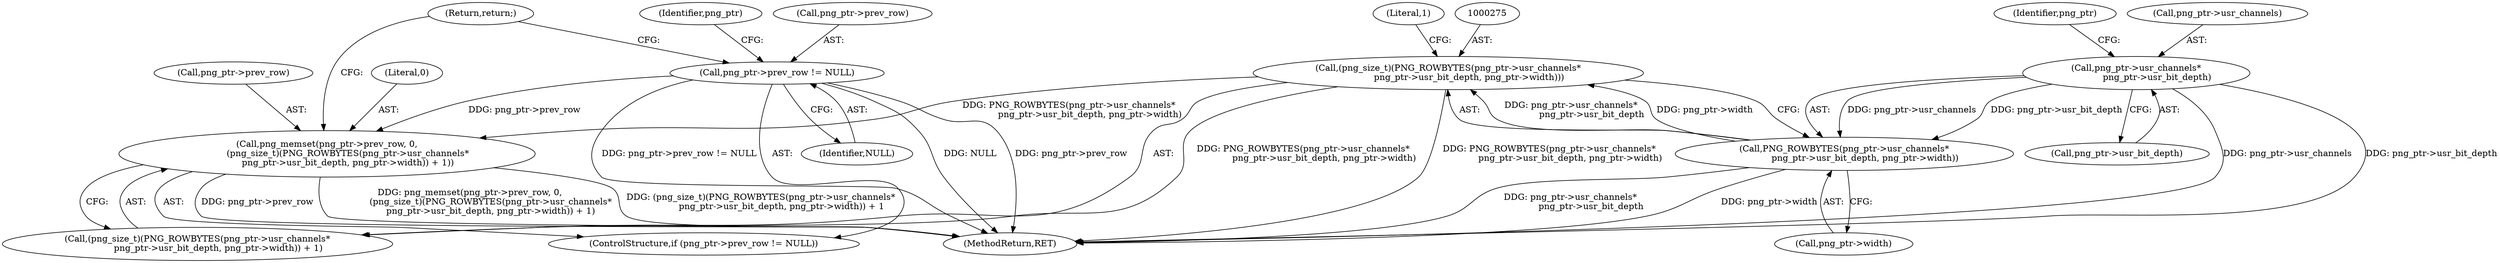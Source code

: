 digraph "0_Chrome_7f3d85b096f66870a15b37c2f40b219b2e292693_33@API" {
"1000268" [label="(Call,png_memset(png_ptr->prev_row, 0,\n               (png_size_t)(PNG_ROWBYTES(png_ptr->usr_channels*\n               png_ptr->usr_bit_depth, png_ptr->width)) + 1))"];
"1000263" [label="(Call,png_ptr->prev_row != NULL)"];
"1000274" [label="(Call,(png_size_t)(PNG_ROWBYTES(png_ptr->usr_channels*\n               png_ptr->usr_bit_depth, png_ptr->width)))"];
"1000276" [label="(Call,PNG_ROWBYTES(png_ptr->usr_channels*\n               png_ptr->usr_bit_depth, png_ptr->width))"];
"1000277" [label="(Call,png_ptr->usr_channels*\n               png_ptr->usr_bit_depth)"];
"1000268" [label="(Call,png_memset(png_ptr->prev_row, 0,\n               (png_size_t)(PNG_ROWBYTES(png_ptr->usr_channels*\n               png_ptr->usr_bit_depth, png_ptr->width)) + 1))"];
"1000262" [label="(ControlStructure,if (png_ptr->prev_row != NULL))"];
"1000287" [label="(Literal,1)"];
"1000277" [label="(Call,png_ptr->usr_channels*\n               png_ptr->usr_bit_depth)"];
"1000263" [label="(Call,png_ptr->prev_row != NULL)"];
"1000274" [label="(Call,(png_size_t)(PNG_ROWBYTES(png_ptr->usr_channels*\n               png_ptr->usr_bit_depth, png_ptr->width)))"];
"1000285" [label="(Identifier,png_ptr)"];
"1000269" [label="(Call,png_ptr->prev_row)"];
"1000273" [label="(Call,(png_size_t)(PNG_ROWBYTES(png_ptr->usr_channels*\n               png_ptr->usr_bit_depth, png_ptr->width)) + 1)"];
"1000288" [label="(Return,return;)"];
"1000272" [label="(Literal,0)"];
"1000270" [label="(Identifier,png_ptr)"];
"1000276" [label="(Call,PNG_ROWBYTES(png_ptr->usr_channels*\n               png_ptr->usr_bit_depth, png_ptr->width))"];
"1000278" [label="(Call,png_ptr->usr_channels)"];
"1000267" [label="(Identifier,NULL)"];
"1000281" [label="(Call,png_ptr->usr_bit_depth)"];
"1000264" [label="(Call,png_ptr->prev_row)"];
"1000284" [label="(Call,png_ptr->width)"];
"1000405" [label="(MethodReturn,RET)"];
"1000268" -> "1000262"  [label="AST: "];
"1000268" -> "1000273"  [label="CFG: "];
"1000269" -> "1000268"  [label="AST: "];
"1000272" -> "1000268"  [label="AST: "];
"1000273" -> "1000268"  [label="AST: "];
"1000288" -> "1000268"  [label="CFG: "];
"1000268" -> "1000405"  [label="DDG: png_ptr->prev_row"];
"1000268" -> "1000405"  [label="DDG: png_memset(png_ptr->prev_row, 0,\n               (png_size_t)(PNG_ROWBYTES(png_ptr->usr_channels*\n               png_ptr->usr_bit_depth, png_ptr->width)) + 1)"];
"1000268" -> "1000405"  [label="DDG: (png_size_t)(PNG_ROWBYTES(png_ptr->usr_channels*\n               png_ptr->usr_bit_depth, png_ptr->width)) + 1"];
"1000263" -> "1000268"  [label="DDG: png_ptr->prev_row"];
"1000274" -> "1000268"  [label="DDG: PNG_ROWBYTES(png_ptr->usr_channels*\n               png_ptr->usr_bit_depth, png_ptr->width)"];
"1000263" -> "1000262"  [label="AST: "];
"1000263" -> "1000267"  [label="CFG: "];
"1000264" -> "1000263"  [label="AST: "];
"1000267" -> "1000263"  [label="AST: "];
"1000270" -> "1000263"  [label="CFG: "];
"1000288" -> "1000263"  [label="CFG: "];
"1000263" -> "1000405"  [label="DDG: NULL"];
"1000263" -> "1000405"  [label="DDG: png_ptr->prev_row"];
"1000263" -> "1000405"  [label="DDG: png_ptr->prev_row != NULL"];
"1000274" -> "1000273"  [label="AST: "];
"1000274" -> "1000276"  [label="CFG: "];
"1000275" -> "1000274"  [label="AST: "];
"1000276" -> "1000274"  [label="AST: "];
"1000287" -> "1000274"  [label="CFG: "];
"1000274" -> "1000405"  [label="DDG: PNG_ROWBYTES(png_ptr->usr_channels*\n               png_ptr->usr_bit_depth, png_ptr->width)"];
"1000274" -> "1000273"  [label="DDG: PNG_ROWBYTES(png_ptr->usr_channels*\n               png_ptr->usr_bit_depth, png_ptr->width)"];
"1000276" -> "1000274"  [label="DDG: png_ptr->usr_channels*\n               png_ptr->usr_bit_depth"];
"1000276" -> "1000274"  [label="DDG: png_ptr->width"];
"1000276" -> "1000284"  [label="CFG: "];
"1000277" -> "1000276"  [label="AST: "];
"1000284" -> "1000276"  [label="AST: "];
"1000276" -> "1000405"  [label="DDG: png_ptr->width"];
"1000276" -> "1000405"  [label="DDG: png_ptr->usr_channels*\n               png_ptr->usr_bit_depth"];
"1000277" -> "1000276"  [label="DDG: png_ptr->usr_channels"];
"1000277" -> "1000276"  [label="DDG: png_ptr->usr_bit_depth"];
"1000277" -> "1000281"  [label="CFG: "];
"1000278" -> "1000277"  [label="AST: "];
"1000281" -> "1000277"  [label="AST: "];
"1000285" -> "1000277"  [label="CFG: "];
"1000277" -> "1000405"  [label="DDG: png_ptr->usr_channels"];
"1000277" -> "1000405"  [label="DDG: png_ptr->usr_bit_depth"];
}
